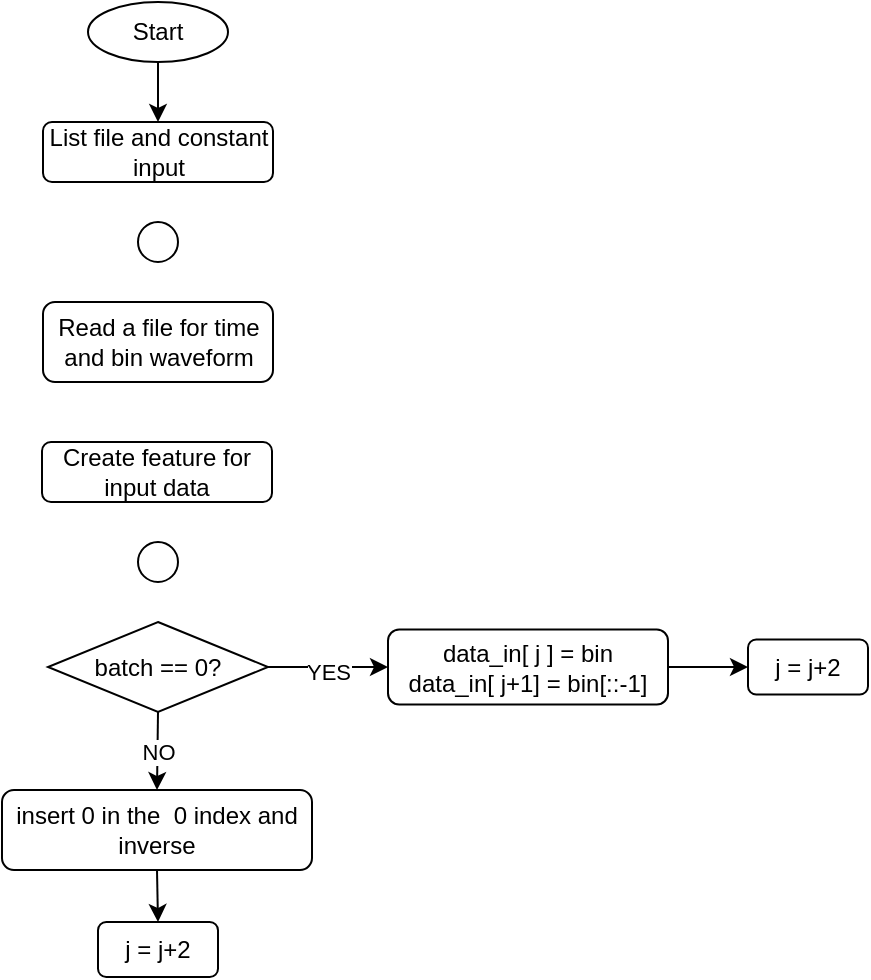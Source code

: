 <mxfile version="20.3.0" type="github">
  <diagram id="6a731a19-8d31-9384-78a2-239565b7b9f0" name="Page-1">
    <mxGraphModel dx="1234" dy="825" grid="1" gridSize="10" guides="1" tooltips="1" connect="1" arrows="1" fold="1" page="1" pageScale="1" pageWidth="1169" pageHeight="827" background="none" math="0" shadow="0">
      <root>
        <mxCell id="0" />
        <mxCell id="1" parent="0" />
        <mxCell id="cAlnYOZRNY9HdxJ_HfJ2-57" style="edgeStyle=orthogonalEdgeStyle;rounded=0;orthogonalLoop=1;jettySize=auto;html=1;exitX=0.5;exitY=1;exitDx=0;exitDy=0;entryX=0.5;entryY=0;entryDx=0;entryDy=0;" edge="1" parent="1" source="cAlnYOZRNY9HdxJ_HfJ2-55" target="cAlnYOZRNY9HdxJ_HfJ2-56">
          <mxGeometry relative="1" as="geometry" />
        </mxCell>
        <mxCell id="cAlnYOZRNY9HdxJ_HfJ2-55" value="Start" style="ellipse;whiteSpace=wrap;html=1;" vertex="1" parent="1">
          <mxGeometry x="550" y="20" width="70" height="30" as="geometry" />
        </mxCell>
        <mxCell id="cAlnYOZRNY9HdxJ_HfJ2-56" value="List file and constant input" style="rounded=1;whiteSpace=wrap;html=1;" vertex="1" parent="1">
          <mxGeometry x="527.5" y="80" width="115" height="30" as="geometry" />
        </mxCell>
        <mxCell id="cAlnYOZRNY9HdxJ_HfJ2-58" value="" style="ellipse;whiteSpace=wrap;html=1;aspect=fixed;" vertex="1" parent="1">
          <mxGeometry x="575" y="130" width="20" height="20" as="geometry" />
        </mxCell>
        <mxCell id="cAlnYOZRNY9HdxJ_HfJ2-59" value="Read a file for time and bin waveform" style="rounded=1;whiteSpace=wrap;html=1;" vertex="1" parent="1">
          <mxGeometry x="527.5" y="170" width="115" height="40" as="geometry" />
        </mxCell>
        <mxCell id="cAlnYOZRNY9HdxJ_HfJ2-60" value="Create feature for input data" style="rounded=1;whiteSpace=wrap;html=1;" vertex="1" parent="1">
          <mxGeometry x="527" y="240" width="115" height="30" as="geometry" />
        </mxCell>
        <mxCell id="cAlnYOZRNY9HdxJ_HfJ2-68" style="edgeStyle=orthogonalEdgeStyle;rounded=0;orthogonalLoop=1;jettySize=auto;html=1;exitX=1;exitY=0.5;exitDx=0;exitDy=0;entryX=0;entryY=0.5;entryDx=0;entryDy=0;" edge="1" parent="1" source="cAlnYOZRNY9HdxJ_HfJ2-64" target="cAlnYOZRNY9HdxJ_HfJ2-66">
          <mxGeometry relative="1" as="geometry" />
        </mxCell>
        <mxCell id="cAlnYOZRNY9HdxJ_HfJ2-70" value="YES" style="edgeLabel;html=1;align=center;verticalAlign=middle;resizable=0;points=[];" vertex="1" connectable="0" parent="cAlnYOZRNY9HdxJ_HfJ2-68">
          <mxGeometry y="-1" relative="1" as="geometry">
            <mxPoint y="1" as="offset" />
          </mxGeometry>
        </mxCell>
        <mxCell id="cAlnYOZRNY9HdxJ_HfJ2-72" value="NO" style="edgeStyle=orthogonalEdgeStyle;rounded=0;orthogonalLoop=1;jettySize=auto;html=1;exitX=0.5;exitY=1;exitDx=0;exitDy=0;entryX=0.5;entryY=0;entryDx=0;entryDy=0;" edge="1" parent="1" source="cAlnYOZRNY9HdxJ_HfJ2-64" target="cAlnYOZRNY9HdxJ_HfJ2-71">
          <mxGeometry relative="1" as="geometry" />
        </mxCell>
        <mxCell id="cAlnYOZRNY9HdxJ_HfJ2-64" value="batch == 0?" style="rhombus;whiteSpace=wrap;html=1;" vertex="1" parent="1">
          <mxGeometry x="530" y="330" width="110" height="45" as="geometry" />
        </mxCell>
        <mxCell id="cAlnYOZRNY9HdxJ_HfJ2-65" value="" style="ellipse;whiteSpace=wrap;html=1;aspect=fixed;" vertex="1" parent="1">
          <mxGeometry x="575" y="290" width="20" height="20" as="geometry" />
        </mxCell>
        <mxCell id="cAlnYOZRNY9HdxJ_HfJ2-69" style="edgeStyle=orthogonalEdgeStyle;rounded=0;orthogonalLoop=1;jettySize=auto;html=1;exitX=1;exitY=0.5;exitDx=0;exitDy=0;entryX=0;entryY=0.5;entryDx=0;entryDy=0;" edge="1" parent="1" source="cAlnYOZRNY9HdxJ_HfJ2-66" target="cAlnYOZRNY9HdxJ_HfJ2-67">
          <mxGeometry relative="1" as="geometry" />
        </mxCell>
        <mxCell id="cAlnYOZRNY9HdxJ_HfJ2-66" value="data_in[ j ] = bin&lt;br&gt;data_in[ j+1] = bin[::-1]" style="rounded=1;whiteSpace=wrap;html=1;" vertex="1" parent="1">
          <mxGeometry x="700" y="333.75" width="140" height="37.5" as="geometry" />
        </mxCell>
        <mxCell id="cAlnYOZRNY9HdxJ_HfJ2-67" value="j = j+2" style="rounded=1;whiteSpace=wrap;html=1;" vertex="1" parent="1">
          <mxGeometry x="880" y="338.75" width="60" height="27.5" as="geometry" />
        </mxCell>
        <mxCell id="cAlnYOZRNY9HdxJ_HfJ2-74" style="edgeStyle=orthogonalEdgeStyle;rounded=0;orthogonalLoop=1;jettySize=auto;html=1;exitX=0.5;exitY=1;exitDx=0;exitDy=0;entryX=0.5;entryY=0;entryDx=0;entryDy=0;" edge="1" parent="1" source="cAlnYOZRNY9HdxJ_HfJ2-71" target="cAlnYOZRNY9HdxJ_HfJ2-73">
          <mxGeometry relative="1" as="geometry" />
        </mxCell>
        <mxCell id="cAlnYOZRNY9HdxJ_HfJ2-71" value="insert 0 in the &amp;nbsp;0 index and inverse" style="rounded=1;whiteSpace=wrap;html=1;" vertex="1" parent="1">
          <mxGeometry x="507" y="414" width="155" height="40" as="geometry" />
        </mxCell>
        <mxCell id="cAlnYOZRNY9HdxJ_HfJ2-73" value="j = j+2" style="rounded=1;whiteSpace=wrap;html=1;" vertex="1" parent="1">
          <mxGeometry x="555" y="480" width="60" height="27.5" as="geometry" />
        </mxCell>
      </root>
    </mxGraphModel>
  </diagram>
</mxfile>
